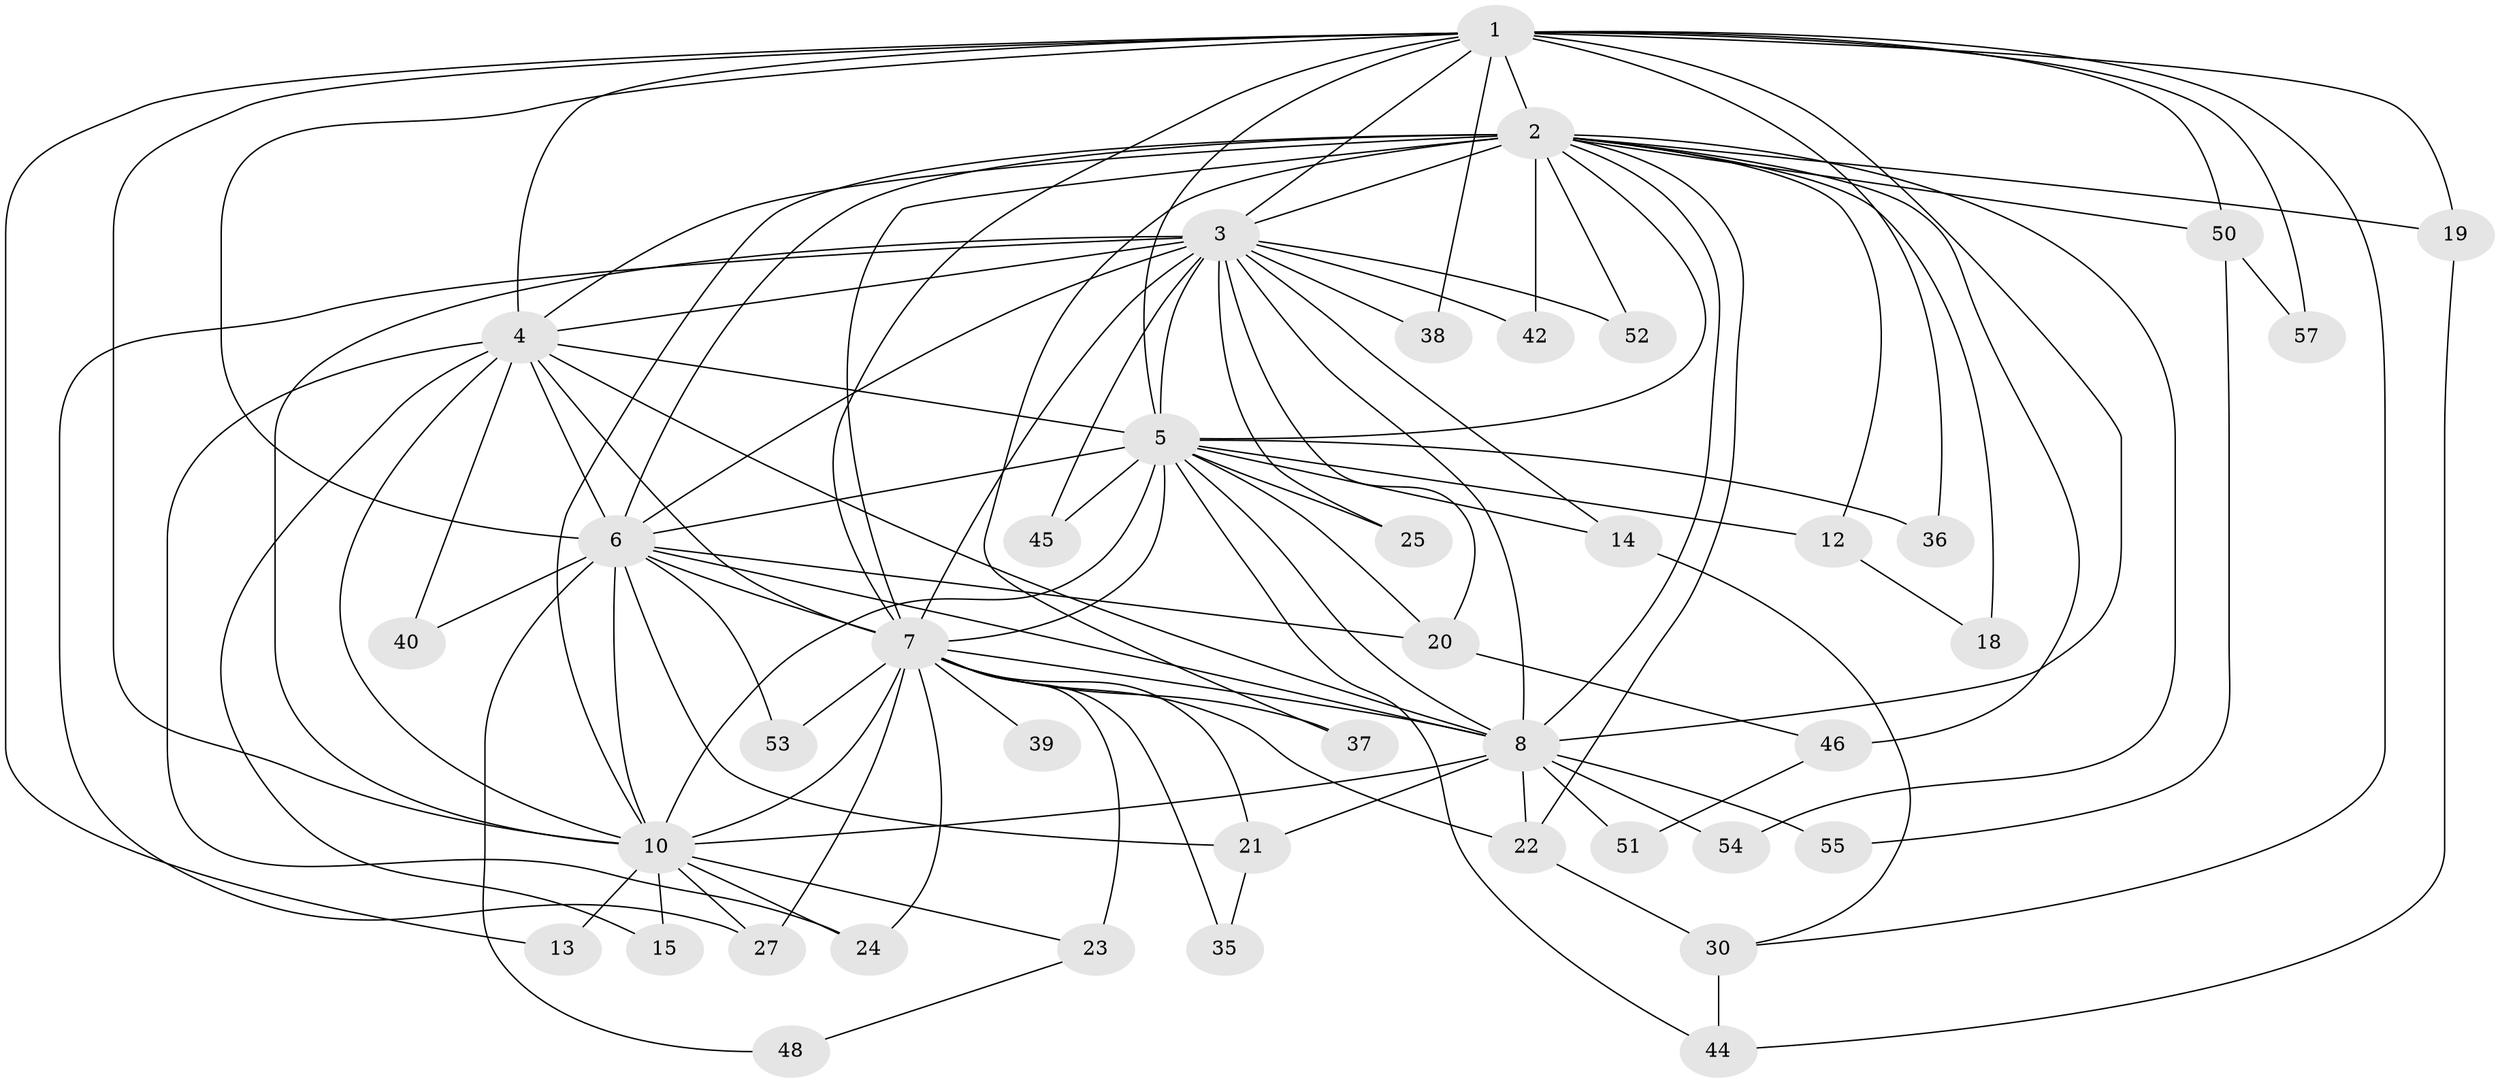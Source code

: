 // original degree distribution, {16: 0.05, 20: 0.016666666666666666, 17: 0.016666666666666666, 13: 0.016666666666666666, 18: 0.03333333333333333, 15: 0.016666666666666666, 14: 0.016666666666666666, 3: 0.13333333333333333, 4: 0.08333333333333333, 2: 0.5666666666666667, 5: 0.05}
// Generated by graph-tools (version 1.1) at 2025/11/02/27/25 16:11:07]
// undirected, 41 vertices, 106 edges
graph export_dot {
graph [start="1"]
  node [color=gray90,style=filled];
  1 [super="+49"];
  2 [super="+11"];
  3 [super="+31"];
  4 [super="+28"];
  5 [super="+17"];
  6 [super="+34"];
  7 [super="+9"];
  8 [super="+58"];
  10 [super="+60"];
  12 [super="+16"];
  13;
  14 [super="+33"];
  15;
  18;
  19 [super="+47"];
  20 [super="+43"];
  21 [super="+29"];
  22 [super="+26"];
  23 [super="+59"];
  24;
  25;
  27 [super="+32"];
  30 [super="+41"];
  35;
  36;
  37;
  38;
  39;
  40;
  42;
  44;
  45;
  46;
  48;
  50 [super="+56"];
  51;
  52;
  53;
  54;
  55;
  57;
  1 -- 2 [weight=2];
  1 -- 3;
  1 -- 4;
  1 -- 5;
  1 -- 6;
  1 -- 7 [weight=2];
  1 -- 8;
  1 -- 10;
  1 -- 13;
  1 -- 19;
  1 -- 30;
  1 -- 36;
  1 -- 38;
  1 -- 50 [weight=2];
  1 -- 57;
  2 -- 3;
  2 -- 4;
  2 -- 5;
  2 -- 6 [weight=2];
  2 -- 7 [weight=2];
  2 -- 8;
  2 -- 10;
  2 -- 12;
  2 -- 18;
  2 -- 19;
  2 -- 22;
  2 -- 37;
  2 -- 42;
  2 -- 46;
  2 -- 50;
  2 -- 52;
  2 -- 54;
  3 -- 4;
  3 -- 5;
  3 -- 6;
  3 -- 7 [weight=2];
  3 -- 8 [weight=2];
  3 -- 10;
  3 -- 14;
  3 -- 20;
  3 -- 25;
  3 -- 27;
  3 -- 38;
  3 -- 42;
  3 -- 52;
  3 -- 45;
  4 -- 5;
  4 -- 6 [weight=2];
  4 -- 7 [weight=2];
  4 -- 8;
  4 -- 10;
  4 -- 15;
  4 -- 24;
  4 -- 40;
  5 -- 6 [weight=2];
  5 -- 7 [weight=2];
  5 -- 8;
  5 -- 10;
  5 -- 12 [weight=2];
  5 -- 14;
  5 -- 20;
  5 -- 25;
  5 -- 36;
  5 -- 44;
  5 -- 45;
  6 -- 7 [weight=2];
  6 -- 8;
  6 -- 10 [weight=2];
  6 -- 40;
  6 -- 48;
  6 -- 53;
  6 -- 20;
  6 -- 21;
  7 -- 8 [weight=2];
  7 -- 10 [weight=2];
  7 -- 21;
  7 -- 27;
  7 -- 35;
  7 -- 37;
  7 -- 39 [weight=2];
  7 -- 53;
  7 -- 22;
  7 -- 23 [weight=2];
  7 -- 24;
  8 -- 10 [weight=2];
  8 -- 21;
  8 -- 51;
  8 -- 54;
  8 -- 55;
  8 -- 22;
  10 -- 13;
  10 -- 15;
  10 -- 23;
  10 -- 24;
  10 -- 27;
  12 -- 18;
  14 -- 30;
  19 -- 44;
  20 -- 46;
  21 -- 35;
  22 -- 30 [weight=2];
  23 -- 48;
  30 -- 44;
  46 -- 51;
  50 -- 55;
  50 -- 57;
}
